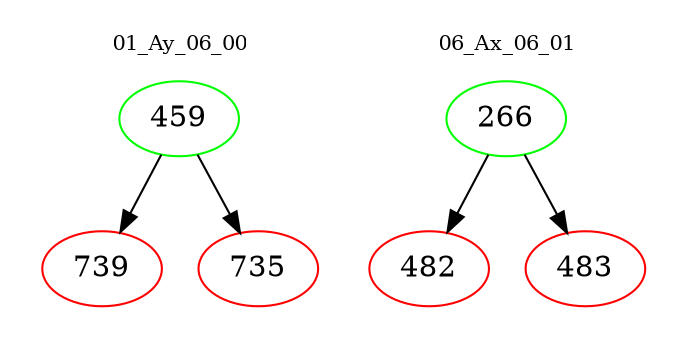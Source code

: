 digraph{
subgraph cluster_0 {
color = white
label = "01_Ay_06_00";
fontsize=10;
T0_459 [label="459", color="green"]
T0_459 -> T0_739 [color="black"]
T0_739 [label="739", color="red"]
T0_459 -> T0_735 [color="black"]
T0_735 [label="735", color="red"]
}
subgraph cluster_1 {
color = white
label = "06_Ax_06_01";
fontsize=10;
T1_266 [label="266", color="green"]
T1_266 -> T1_482 [color="black"]
T1_482 [label="482", color="red"]
T1_266 -> T1_483 [color="black"]
T1_483 [label="483", color="red"]
}
}
